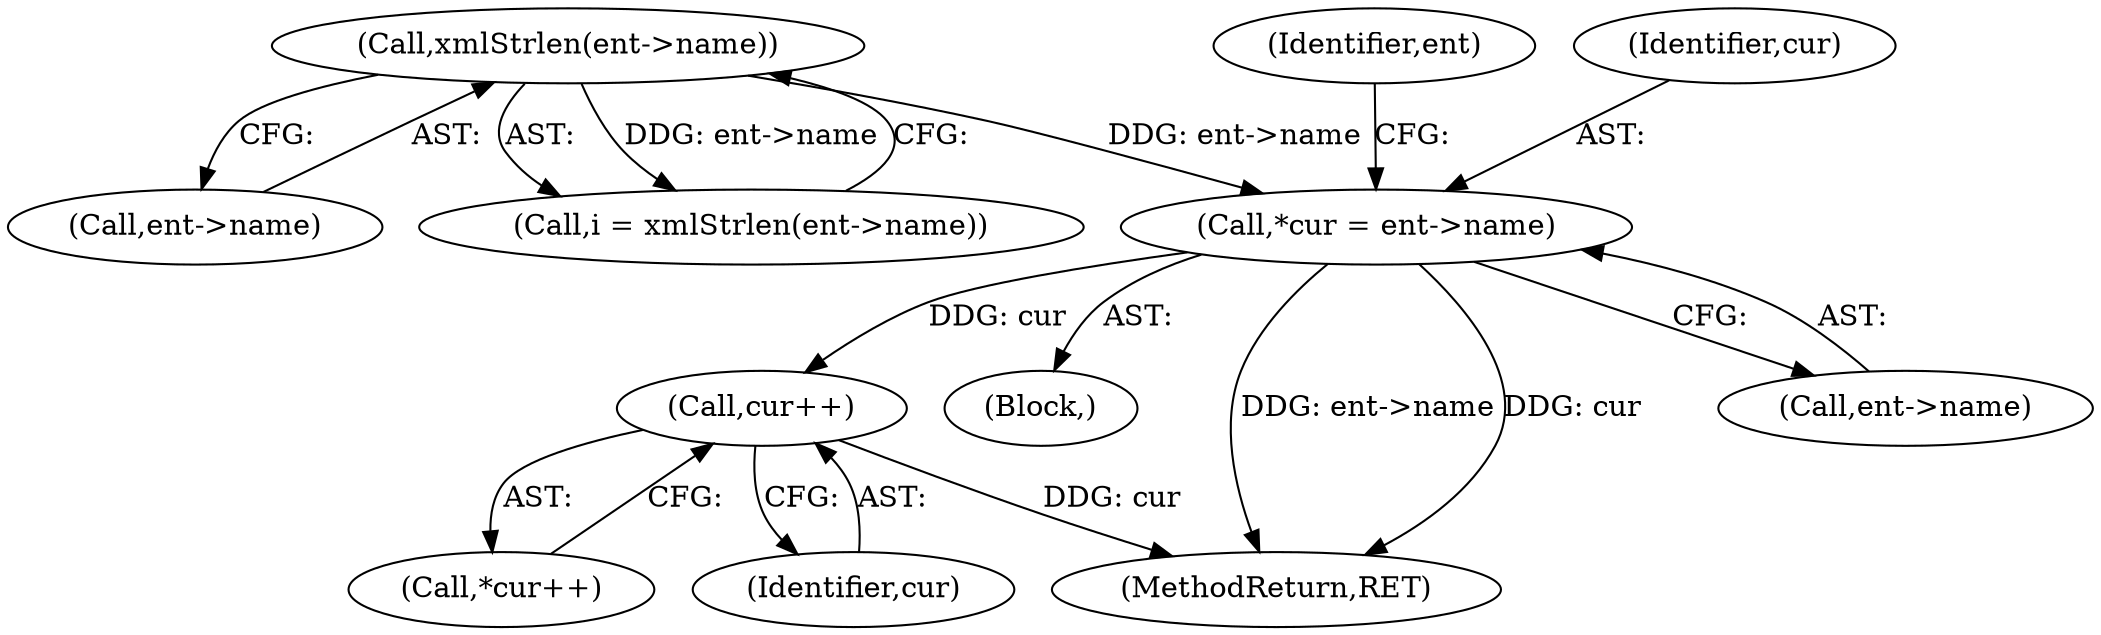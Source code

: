 digraph "0_Chrome_6e487b9db2ff0324523a040180f8da42796aeef5@pointer" {
"1000637" [label="(Call,cur++)"];
"1000566" [label="(Call,*cur = ent->name)"];
"1000561" [label="(Call,xmlStrlen(ent->name))"];
"1000637" [label="(Call,cur++)"];
"1000636" [label="(Call,*cur++)"];
"1000575" [label="(Identifier,ent)"];
"1000562" [label="(Call,ent->name)"];
"1000557" [label="(Block,)"];
"1000567" [label="(Identifier,cur)"];
"1000566" [label="(Call,*cur = ent->name)"];
"1000812" [label="(MethodReturn,RET)"];
"1000561" [label="(Call,xmlStrlen(ent->name))"];
"1000638" [label="(Identifier,cur)"];
"1000559" [label="(Call,i = xmlStrlen(ent->name))"];
"1000568" [label="(Call,ent->name)"];
"1000637" -> "1000636"  [label="AST: "];
"1000637" -> "1000638"  [label="CFG: "];
"1000638" -> "1000637"  [label="AST: "];
"1000636" -> "1000637"  [label="CFG: "];
"1000637" -> "1000812"  [label="DDG: cur"];
"1000566" -> "1000637"  [label="DDG: cur"];
"1000566" -> "1000557"  [label="AST: "];
"1000566" -> "1000568"  [label="CFG: "];
"1000567" -> "1000566"  [label="AST: "];
"1000568" -> "1000566"  [label="AST: "];
"1000575" -> "1000566"  [label="CFG: "];
"1000566" -> "1000812"  [label="DDG: ent->name"];
"1000566" -> "1000812"  [label="DDG: cur"];
"1000561" -> "1000566"  [label="DDG: ent->name"];
"1000561" -> "1000559"  [label="AST: "];
"1000561" -> "1000562"  [label="CFG: "];
"1000562" -> "1000561"  [label="AST: "];
"1000559" -> "1000561"  [label="CFG: "];
"1000561" -> "1000559"  [label="DDG: ent->name"];
}
